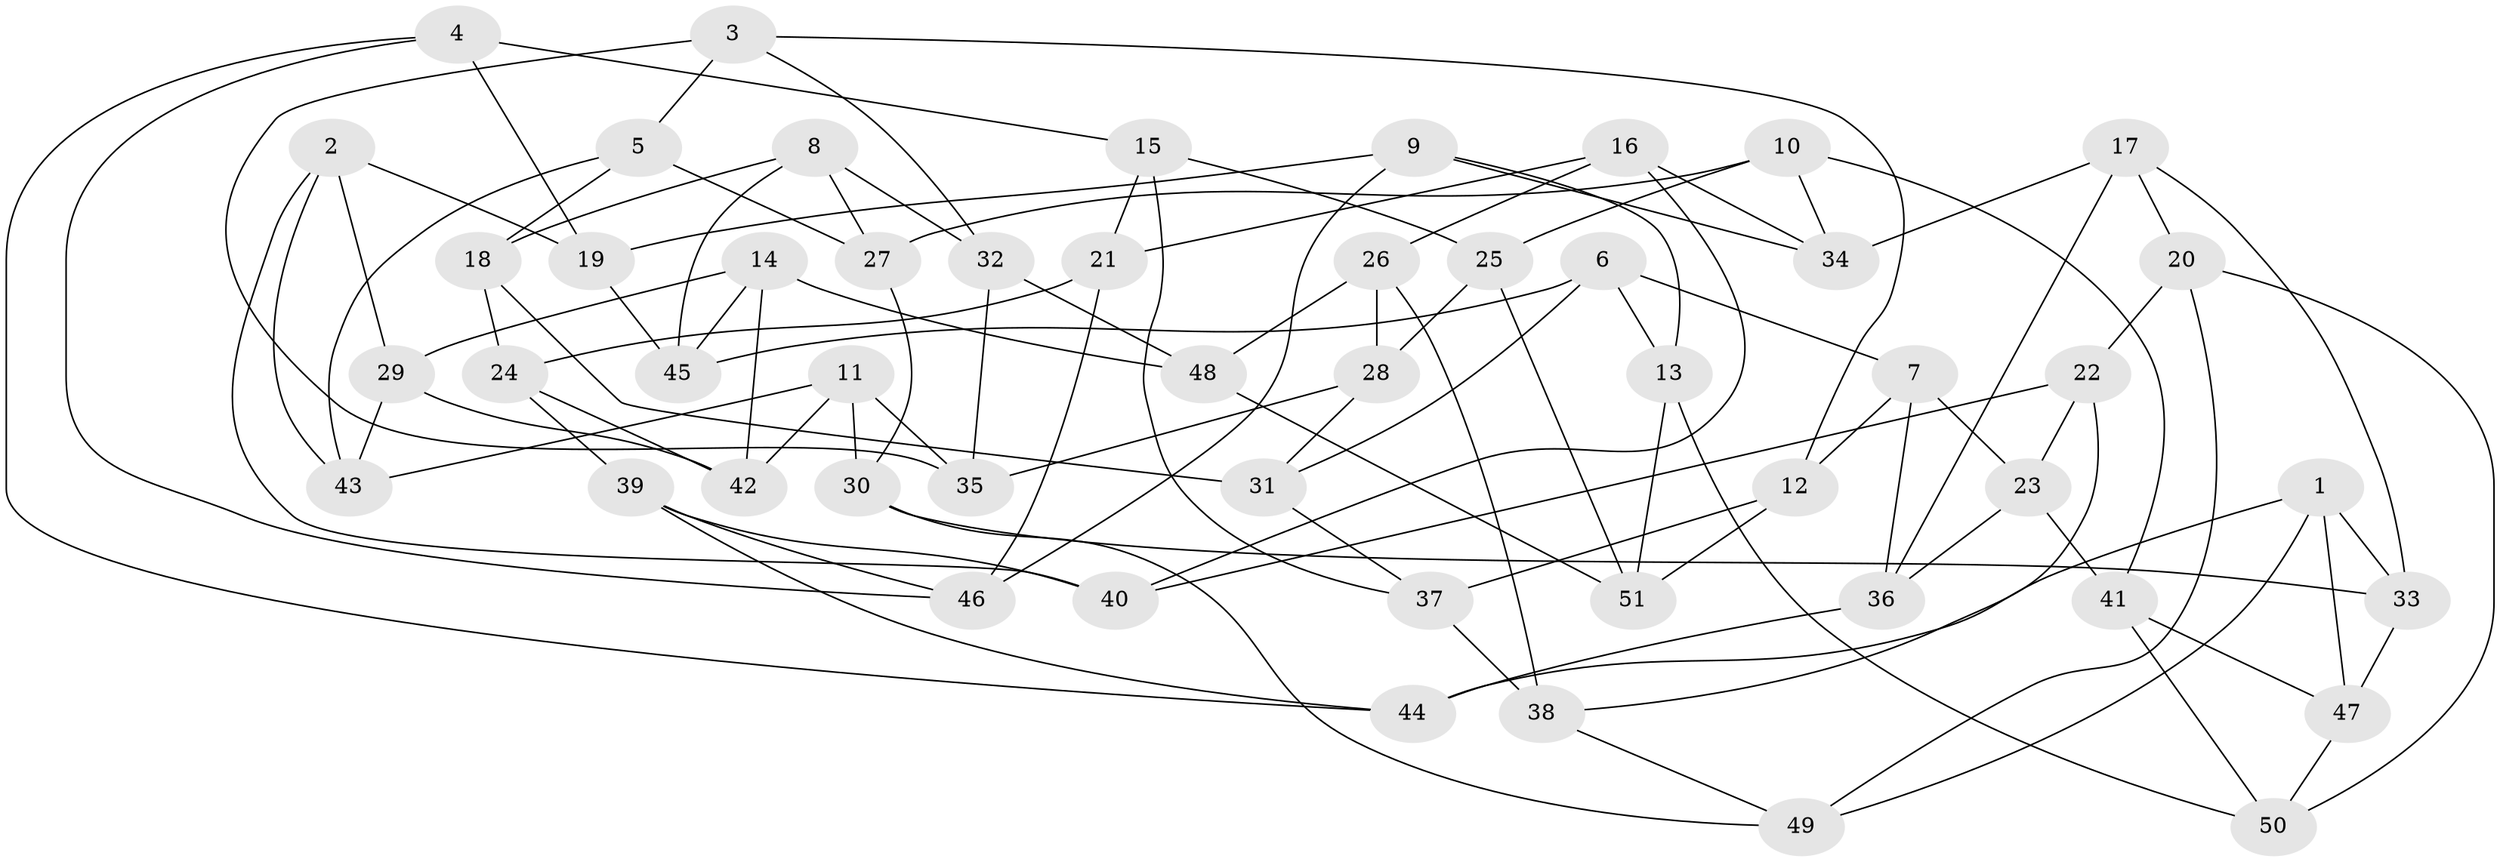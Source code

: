 // Generated by graph-tools (version 1.1) at 2025/16/03/09/25 04:16:43]
// undirected, 51 vertices, 102 edges
graph export_dot {
graph [start="1"]
  node [color=gray90,style=filled];
  1;
  2;
  3;
  4;
  5;
  6;
  7;
  8;
  9;
  10;
  11;
  12;
  13;
  14;
  15;
  16;
  17;
  18;
  19;
  20;
  21;
  22;
  23;
  24;
  25;
  26;
  27;
  28;
  29;
  30;
  31;
  32;
  33;
  34;
  35;
  36;
  37;
  38;
  39;
  40;
  41;
  42;
  43;
  44;
  45;
  46;
  47;
  48;
  49;
  50;
  51;
  1 -- 47;
  1 -- 49;
  1 -- 44;
  1 -- 33;
  2 -- 29;
  2 -- 40;
  2 -- 19;
  2 -- 43;
  3 -- 5;
  3 -- 32;
  3 -- 35;
  3 -- 12;
  4 -- 46;
  4 -- 15;
  4 -- 44;
  4 -- 19;
  5 -- 43;
  5 -- 27;
  5 -- 18;
  6 -- 31;
  6 -- 13;
  6 -- 7;
  6 -- 45;
  7 -- 12;
  7 -- 36;
  7 -- 23;
  8 -- 18;
  8 -- 27;
  8 -- 45;
  8 -- 32;
  9 -- 13;
  9 -- 19;
  9 -- 46;
  9 -- 34;
  10 -- 27;
  10 -- 25;
  10 -- 34;
  10 -- 41;
  11 -- 42;
  11 -- 43;
  11 -- 35;
  11 -- 30;
  12 -- 51;
  12 -- 37;
  13 -- 51;
  13 -- 50;
  14 -- 48;
  14 -- 29;
  14 -- 45;
  14 -- 42;
  15 -- 21;
  15 -- 37;
  15 -- 25;
  16 -- 21;
  16 -- 26;
  16 -- 40;
  16 -- 34;
  17 -- 20;
  17 -- 36;
  17 -- 33;
  17 -- 34;
  18 -- 24;
  18 -- 31;
  19 -- 45;
  20 -- 50;
  20 -- 49;
  20 -- 22;
  21 -- 46;
  21 -- 24;
  22 -- 40;
  22 -- 38;
  22 -- 23;
  23 -- 41;
  23 -- 36;
  24 -- 39;
  24 -- 42;
  25 -- 28;
  25 -- 51;
  26 -- 48;
  26 -- 28;
  26 -- 38;
  27 -- 30;
  28 -- 31;
  28 -- 35;
  29 -- 42;
  29 -- 43;
  30 -- 33;
  30 -- 49;
  31 -- 37;
  32 -- 35;
  32 -- 48;
  33 -- 47;
  36 -- 44;
  37 -- 38;
  38 -- 49;
  39 -- 44;
  39 -- 46;
  39 -- 40;
  41 -- 50;
  41 -- 47;
  47 -- 50;
  48 -- 51;
}
